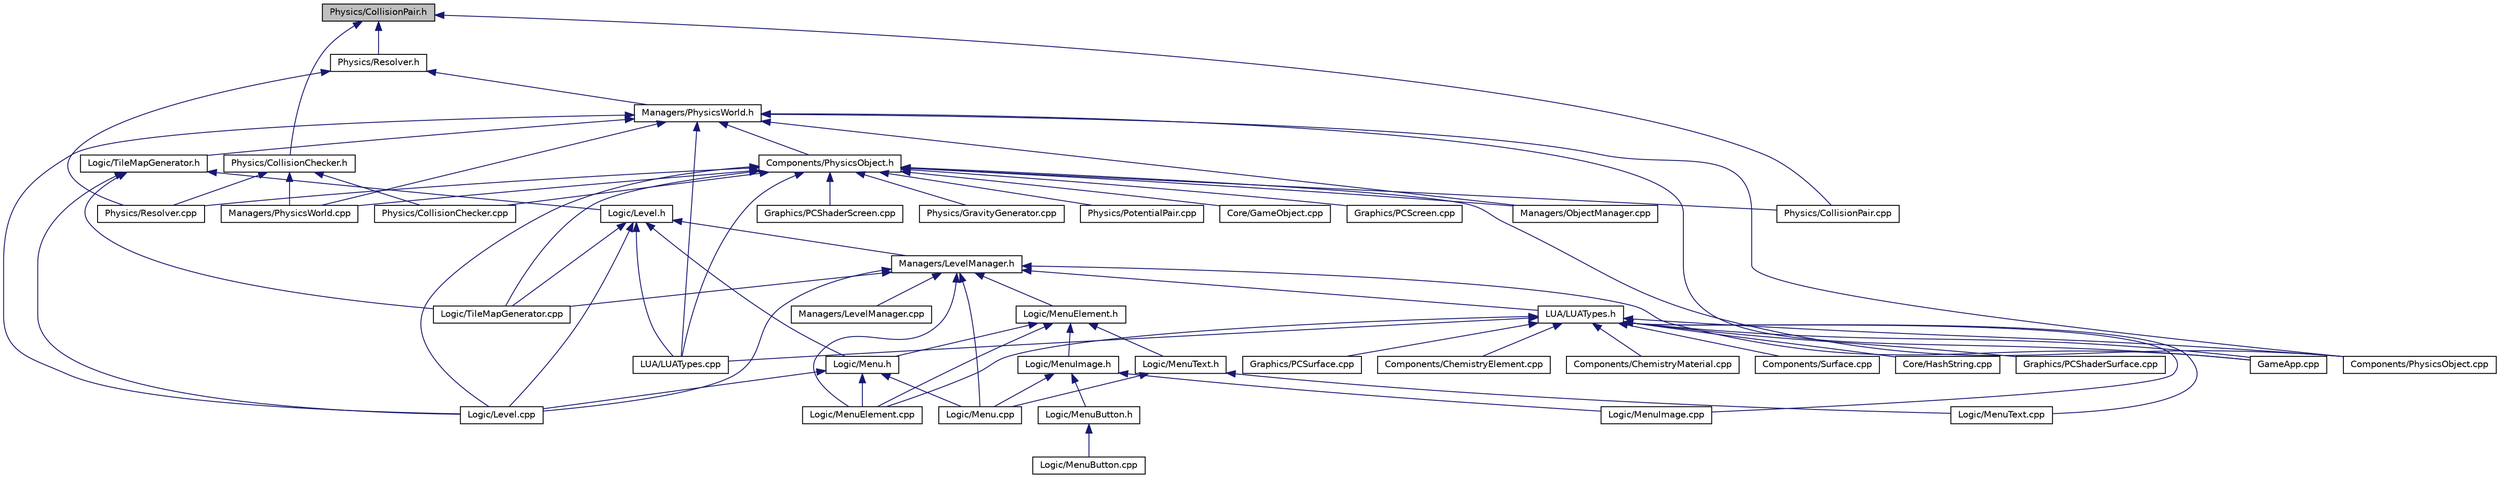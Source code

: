 digraph "Physics/CollisionPair.h"
{
  edge [fontname="Helvetica",fontsize="10",labelfontname="Helvetica",labelfontsize="10"];
  node [fontname="Helvetica",fontsize="10",shape=record];
  Node1 [label="Physics/CollisionPair.h",height=0.2,width=0.4,color="black", fillcolor="grey75", style="filled", fontcolor="black"];
  Node1 -> Node2 [dir="back",color="midnightblue",fontsize="10",style="solid"];
  Node2 [label="Physics/CollisionChecker.h",height=0.2,width=0.4,color="black", fillcolor="white", style="filled",URL="$CollisionChecker_8h.html"];
  Node2 -> Node3 [dir="back",color="midnightblue",fontsize="10",style="solid"];
  Node3 [label="Managers/PhysicsWorld.cpp",height=0.2,width=0.4,color="black", fillcolor="white", style="filled",URL="$PhysicsWorld_8cpp.html"];
  Node2 -> Node4 [dir="back",color="midnightblue",fontsize="10",style="solid"];
  Node4 [label="Physics/CollisionChecker.cpp",height=0.2,width=0.4,color="black", fillcolor="white", style="filled",URL="$CollisionChecker_8cpp.html"];
  Node2 -> Node5 [dir="back",color="midnightblue",fontsize="10",style="solid"];
  Node5 [label="Physics/Resolver.cpp",height=0.2,width=0.4,color="black", fillcolor="white", style="filled",URL="$Resolver_8cpp.html"];
  Node1 -> Node6 [dir="back",color="midnightblue",fontsize="10",style="solid"];
  Node6 [label="Physics/CollisionPair.cpp",height=0.2,width=0.4,color="black", fillcolor="white", style="filled",URL="$CollisionPair_8cpp.html"];
  Node1 -> Node7 [dir="back",color="midnightblue",fontsize="10",style="solid"];
  Node7 [label="Physics/Resolver.h",height=0.2,width=0.4,color="black", fillcolor="white", style="filled",URL="$Resolver_8h.html"];
  Node7 -> Node8 [dir="back",color="midnightblue",fontsize="10",style="solid"];
  Node8 [label="Managers/PhysicsWorld.h",height=0.2,width=0.4,color="black", fillcolor="white", style="filled",URL="$PhysicsWorld_8h.html"];
  Node8 -> Node9 [dir="back",color="midnightblue",fontsize="10",style="solid"];
  Node9 [label="Components/PhysicsObject.h",height=0.2,width=0.4,color="black", fillcolor="white", style="filled",URL="$PhysicsObject_8h.html"];
  Node9 -> Node10 [dir="back",color="midnightblue",fontsize="10",style="solid"];
  Node10 [label="Components/PhysicsObject.cpp",height=0.2,width=0.4,color="black", fillcolor="white", style="filled",URL="$PhysicsObject_8cpp.html"];
  Node9 -> Node11 [dir="back",color="midnightblue",fontsize="10",style="solid"];
  Node11 [label="Core/GameObject.cpp",height=0.2,width=0.4,color="black", fillcolor="white", style="filled",URL="$GameObject_8cpp.html"];
  Node9 -> Node12 [dir="back",color="midnightblue",fontsize="10",style="solid"];
  Node12 [label="Graphics/PCScreen.cpp",height=0.2,width=0.4,color="black", fillcolor="white", style="filled",URL="$PCScreen_8cpp.html"];
  Node9 -> Node13 [dir="back",color="midnightblue",fontsize="10",style="solid"];
  Node13 [label="Graphics/PCShaderScreen.cpp",height=0.2,width=0.4,color="black", fillcolor="white", style="filled",URL="$PCShaderScreen_8cpp.html"];
  Node9 -> Node14 [dir="back",color="midnightblue",fontsize="10",style="solid"];
  Node14 [label="Logic/Level.cpp",height=0.2,width=0.4,color="black", fillcolor="white", style="filled",URL="$Level_8cpp.html"];
  Node9 -> Node15 [dir="back",color="midnightblue",fontsize="10",style="solid"];
  Node15 [label="Logic/TileMapGenerator.cpp",height=0.2,width=0.4,color="black", fillcolor="white", style="filled",URL="$TileMapGenerator_8cpp.html"];
  Node9 -> Node16 [dir="back",color="midnightblue",fontsize="10",style="solid"];
  Node16 [label="LUA/LUATypes.cpp",height=0.2,width=0.4,color="black", fillcolor="white", style="filled",URL="$LUATypes_8cpp.html"];
  Node9 -> Node17 [dir="back",color="midnightblue",fontsize="10",style="solid"];
  Node17 [label="Managers/ObjectManager.cpp",height=0.2,width=0.4,color="black", fillcolor="white", style="filled",URL="$ObjectManager_8cpp.html"];
  Node9 -> Node3 [dir="back",color="midnightblue",fontsize="10",style="solid"];
  Node9 -> Node4 [dir="back",color="midnightblue",fontsize="10",style="solid"];
  Node9 -> Node6 [dir="back",color="midnightblue",fontsize="10",style="solid"];
  Node9 -> Node18 [dir="back",color="midnightblue",fontsize="10",style="solid"];
  Node18 [label="Physics/GravityGenerator.cpp",height=0.2,width=0.4,color="black", fillcolor="white", style="filled",URL="$GravityGenerator_8cpp.html"];
  Node9 -> Node19 [dir="back",color="midnightblue",fontsize="10",style="solid"];
  Node19 [label="Physics/PotentialPair.cpp",height=0.2,width=0.4,color="black", fillcolor="white", style="filled",URL="$PotentialPair_8cpp.html"];
  Node9 -> Node5 [dir="back",color="midnightblue",fontsize="10",style="solid"];
  Node8 -> Node10 [dir="back",color="midnightblue",fontsize="10",style="solid"];
  Node8 -> Node20 [dir="back",color="midnightblue",fontsize="10",style="solid"];
  Node20 [label="GameApp.cpp",height=0.2,width=0.4,color="black", fillcolor="white", style="filled",URL="$GameApp_8cpp.html"];
  Node8 -> Node21 [dir="back",color="midnightblue",fontsize="10",style="solid"];
  Node21 [label="Logic/TileMapGenerator.h",height=0.2,width=0.4,color="black", fillcolor="white", style="filled",URL="$TileMapGenerator_8h.html"];
  Node21 -> Node22 [dir="back",color="midnightblue",fontsize="10",style="solid"];
  Node22 [label="Logic/Level.h",height=0.2,width=0.4,color="black", fillcolor="white", style="filled",URL="$Level_8h.html"];
  Node22 -> Node14 [dir="back",color="midnightblue",fontsize="10",style="solid"];
  Node22 -> Node23 [dir="back",color="midnightblue",fontsize="10",style="solid"];
  Node23 [label="Logic/Menu.h",height=0.2,width=0.4,color="black", fillcolor="white", style="filled",URL="$Menu_8h.html"];
  Node23 -> Node14 [dir="back",color="midnightblue",fontsize="10",style="solid"];
  Node23 -> Node24 [dir="back",color="midnightblue",fontsize="10",style="solid"];
  Node24 [label="Logic/Menu.cpp",height=0.2,width=0.4,color="black", fillcolor="white", style="filled",URL="$Menu_8cpp.html"];
  Node23 -> Node25 [dir="back",color="midnightblue",fontsize="10",style="solid"];
  Node25 [label="Logic/MenuElement.cpp",height=0.2,width=0.4,color="black", fillcolor="white", style="filled",URL="$MenuElement_8cpp.html"];
  Node22 -> Node15 [dir="back",color="midnightblue",fontsize="10",style="solid"];
  Node22 -> Node26 [dir="back",color="midnightblue",fontsize="10",style="solid"];
  Node26 [label="Managers/LevelManager.h",height=0.2,width=0.4,color="black", fillcolor="white", style="filled",URL="$LevelManager_8h.html"];
  Node26 -> Node20 [dir="back",color="midnightblue",fontsize="10",style="solid"];
  Node26 -> Node14 [dir="back",color="midnightblue",fontsize="10",style="solid"];
  Node26 -> Node27 [dir="back",color="midnightblue",fontsize="10",style="solid"];
  Node27 [label="Logic/MenuElement.h",height=0.2,width=0.4,color="black", fillcolor="white", style="filled",URL="$MenuElement_8h.html"];
  Node27 -> Node23 [dir="back",color="midnightblue",fontsize="10",style="solid"];
  Node27 -> Node28 [dir="back",color="midnightblue",fontsize="10",style="solid"];
  Node28 [label="Logic/MenuImage.h",height=0.2,width=0.4,color="black", fillcolor="white", style="filled",URL="$MenuImage_8h.html"];
  Node28 -> Node24 [dir="back",color="midnightblue",fontsize="10",style="solid"];
  Node28 -> Node29 [dir="back",color="midnightblue",fontsize="10",style="solid"];
  Node29 [label="Logic/MenuButton.h",height=0.2,width=0.4,color="black", fillcolor="white", style="filled",URL="$MenuButton_8h.html"];
  Node29 -> Node30 [dir="back",color="midnightblue",fontsize="10",style="solid"];
  Node30 [label="Logic/MenuButton.cpp",height=0.2,width=0.4,color="black", fillcolor="white", style="filled",URL="$MenuButton_8cpp.html"];
  Node28 -> Node31 [dir="back",color="midnightblue",fontsize="10",style="solid"];
  Node31 [label="Logic/MenuImage.cpp",height=0.2,width=0.4,color="black", fillcolor="white", style="filled",URL="$MenuImage_8cpp.html"];
  Node27 -> Node32 [dir="back",color="midnightblue",fontsize="10",style="solid"];
  Node32 [label="Logic/MenuText.h",height=0.2,width=0.4,color="black", fillcolor="white", style="filled",URL="$MenuText_8h.html"];
  Node32 -> Node24 [dir="back",color="midnightblue",fontsize="10",style="solid"];
  Node32 -> Node33 [dir="back",color="midnightblue",fontsize="10",style="solid"];
  Node33 [label="Logic/MenuText.cpp",height=0.2,width=0.4,color="black", fillcolor="white", style="filled",URL="$MenuText_8cpp.html"];
  Node27 -> Node25 [dir="back",color="midnightblue",fontsize="10",style="solid"];
  Node26 -> Node24 [dir="back",color="midnightblue",fontsize="10",style="solid"];
  Node26 -> Node25 [dir="back",color="midnightblue",fontsize="10",style="solid"];
  Node26 -> Node15 [dir="back",color="midnightblue",fontsize="10",style="solid"];
  Node26 -> Node34 [dir="back",color="midnightblue",fontsize="10",style="solid"];
  Node34 [label="LUA/LUATypes.h",height=0.2,width=0.4,color="black", fillcolor="white", style="filled",URL="$LUATypes_8h.html"];
  Node34 -> Node35 [dir="back",color="midnightblue",fontsize="10",style="solid"];
  Node35 [label="Components/ChemistryElement.cpp",height=0.2,width=0.4,color="black", fillcolor="white", style="filled",URL="$ChemistryElement_8cpp.html"];
  Node34 -> Node36 [dir="back",color="midnightblue",fontsize="10",style="solid"];
  Node36 [label="Components/ChemistryMaterial.cpp",height=0.2,width=0.4,color="black", fillcolor="white", style="filled",URL="$ChemistryMaterial_8cpp.html"];
  Node34 -> Node10 [dir="back",color="midnightblue",fontsize="10",style="solid"];
  Node34 -> Node37 [dir="back",color="midnightblue",fontsize="10",style="solid"];
  Node37 [label="Components/Surface.cpp",height=0.2,width=0.4,color="black", fillcolor="white", style="filled",URL="$Surface_8cpp.html"];
  Node34 -> Node38 [dir="back",color="midnightblue",fontsize="10",style="solid"];
  Node38 [label="Core/HashString.cpp",height=0.2,width=0.4,color="black", fillcolor="white", style="filled",URL="$HashString_8cpp.html"];
  Node34 -> Node20 [dir="back",color="midnightblue",fontsize="10",style="solid"];
  Node34 -> Node39 [dir="back",color="midnightblue",fontsize="10",style="solid"];
  Node39 [label="Graphics/PCShaderSurface.cpp",height=0.2,width=0.4,color="black", fillcolor="white", style="filled",URL="$PCShaderSurface_8cpp.html"];
  Node34 -> Node40 [dir="back",color="midnightblue",fontsize="10",style="solid"];
  Node40 [label="Graphics/PCSurface.cpp",height=0.2,width=0.4,color="black", fillcolor="white", style="filled",URL="$PCSurface_8cpp.html"];
  Node34 -> Node25 [dir="back",color="midnightblue",fontsize="10",style="solid"];
  Node34 -> Node31 [dir="back",color="midnightblue",fontsize="10",style="solid"];
  Node34 -> Node33 [dir="back",color="midnightblue",fontsize="10",style="solid"];
  Node34 -> Node16 [dir="back",color="midnightblue",fontsize="10",style="solid"];
  Node26 -> Node41 [dir="back",color="midnightblue",fontsize="10",style="solid"];
  Node41 [label="Managers/LevelManager.cpp",height=0.2,width=0.4,color="black", fillcolor="white", style="filled",URL="$LevelManager_8cpp.html"];
  Node22 -> Node16 [dir="back",color="midnightblue",fontsize="10",style="solid"];
  Node21 -> Node14 [dir="back",color="midnightblue",fontsize="10",style="solid"];
  Node21 -> Node15 [dir="back",color="midnightblue",fontsize="10",style="solid"];
  Node8 -> Node14 [dir="back",color="midnightblue",fontsize="10",style="solid"];
  Node8 -> Node16 [dir="back",color="midnightblue",fontsize="10",style="solid"];
  Node8 -> Node17 [dir="back",color="midnightblue",fontsize="10",style="solid"];
  Node8 -> Node3 [dir="back",color="midnightblue",fontsize="10",style="solid"];
  Node7 -> Node5 [dir="back",color="midnightblue",fontsize="10",style="solid"];
}
